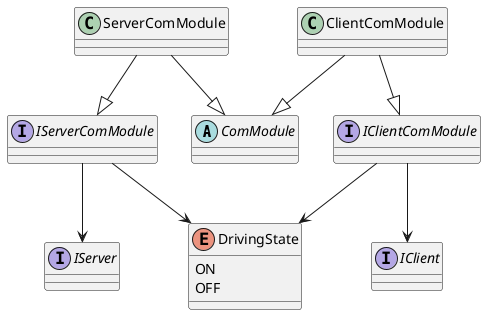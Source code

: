 @startuml
abstract class ComModule
class ServerComModule
class ClientComModule

interface IServerComModule
interface IServer

interface IClientComModule
interface IClient

ServerComModule --|> ComModule
ClientComModule --|> ComModule

ClientComModule --|> IClientComModule
ServerComModule --|> IServerComModule

IServerComModule --> IServer
IClientComModule --> IClient

IServerComModule --> DrivingState
IClientComModule --> DrivingState

enum DrivingState {
ON
OFF
}
@enduml